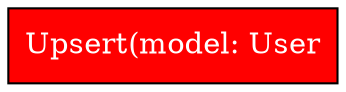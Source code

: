 digraph {
    0 [label="Upsert(model: User\l", fillcolor=red, style=filled, shape=rectangle, fontcolor=white]

}
